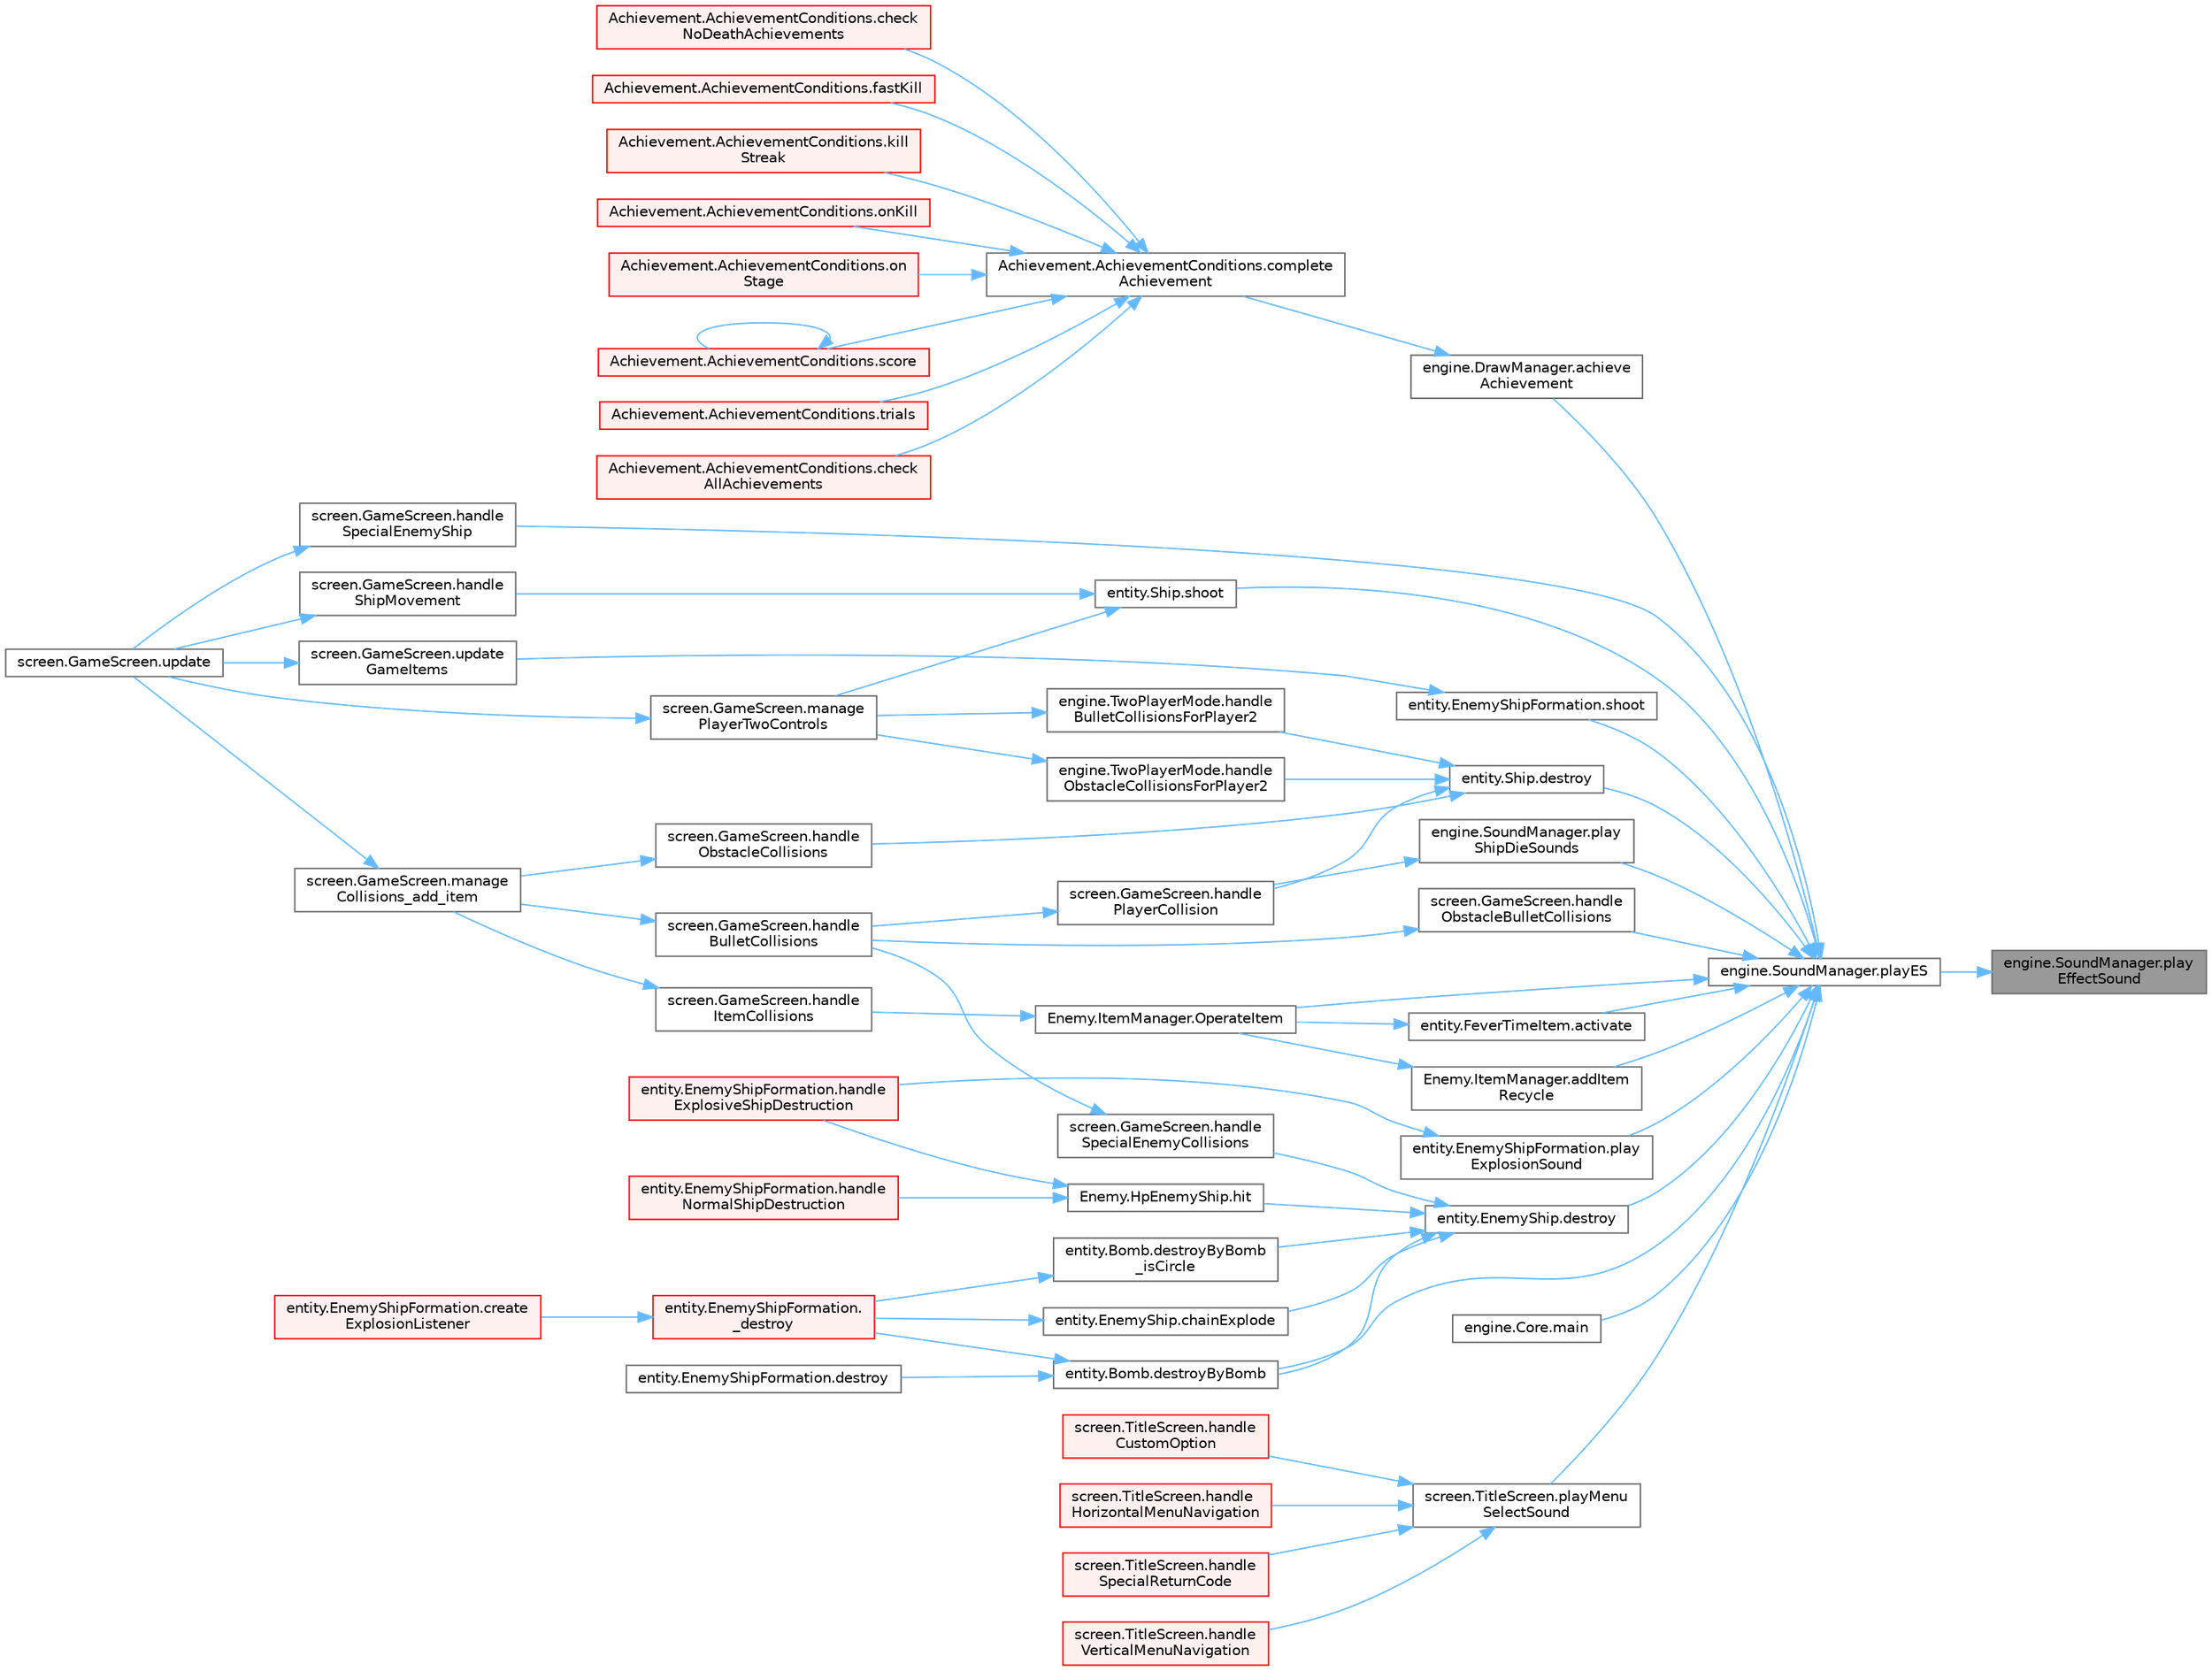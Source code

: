 digraph "engine.SoundManager.playEffectSound"
{
 // LATEX_PDF_SIZE
  bgcolor="transparent";
  edge [fontname=Helvetica,fontsize=10,labelfontname=Helvetica,labelfontsize=10];
  node [fontname=Helvetica,fontsize=10,shape=box,height=0.2,width=0.4];
  rankdir="RL";
  Node1 [id="Node000001",label="engine.SoundManager.play\lEffectSound",height=0.2,width=0.4,color="gray40", fillcolor="grey60", style="filled", fontcolor="black",tooltip=" "];
  Node1 -> Node2 [id="edge1_Node000001_Node000002",dir="back",color="steelblue1",style="solid",tooltip=" "];
  Node2 [id="Node000002",label="engine.SoundManager.playES",height=0.2,width=0.4,color="grey40", fillcolor="white", style="filled",URL="$classengine_1_1_sound_manager.html#af326739e7c567da7bedf9a07eff7e232",tooltip=" "];
  Node2 -> Node3 [id="edge2_Node000002_Node000003",dir="back",color="steelblue1",style="solid",tooltip=" "];
  Node3 [id="Node000003",label="engine.DrawManager.achieve\lAchievement",height=0.2,width=0.4,color="grey40", fillcolor="white", style="filled",URL="$classengine_1_1_draw_manager.html#a4a0a0ce908ee42bdc7b312ee3dae8dec",tooltip=" "];
  Node3 -> Node4 [id="edge3_Node000003_Node000004",dir="back",color="steelblue1",style="solid",tooltip=" "];
  Node4 [id="Node000004",label="Achievement.AchievementConditions.complete\lAchievement",height=0.2,width=0.4,color="grey40", fillcolor="white", style="filled",URL="$class_achievement_1_1_achievement_conditions.html#a370857deb5c4dc35e2bd3191fb6834c1",tooltip=" "];
  Node4 -> Node5 [id="edge4_Node000004_Node000005",dir="back",color="steelblue1",style="solid",tooltip=" "];
  Node5 [id="Node000005",label="Achievement.AchievementConditions.check\lAllAchievements",height=0.2,width=0.4,color="red", fillcolor="#FFF0F0", style="filled",URL="$class_achievement_1_1_achievement_conditions.html#a99d262bc05fed539b97aa1107fcfba48",tooltip=" "];
  Node4 -> Node8 [id="edge5_Node000004_Node000008",dir="back",color="steelblue1",style="solid",tooltip=" "];
  Node8 [id="Node000008",label="Achievement.AchievementConditions.check\lNoDeathAchievements",height=0.2,width=0.4,color="red", fillcolor="#FFF0F0", style="filled",URL="$class_achievement_1_1_achievement_conditions.html#ab3b45005bc2580da03cf08b1f13c44cb",tooltip=" "];
  Node4 -> Node11 [id="edge6_Node000004_Node000011",dir="back",color="steelblue1",style="solid",tooltip=" "];
  Node11 [id="Node000011",label="Achievement.AchievementConditions.fastKill",height=0.2,width=0.4,color="red", fillcolor="#FFF0F0", style="filled",URL="$class_achievement_1_1_achievement_conditions.html#a97e05c2e6b58217292dc1c60f7c6542c",tooltip=" "];
  Node4 -> Node14 [id="edge7_Node000004_Node000014",dir="back",color="steelblue1",style="solid",tooltip=" "];
  Node14 [id="Node000014",label="Achievement.AchievementConditions.kill\lStreak",height=0.2,width=0.4,color="red", fillcolor="#FFF0F0", style="filled",URL="$class_achievement_1_1_achievement_conditions.html#ad3dd6057a9bfa438d4750cfa2c643e57",tooltip=" "];
  Node4 -> Node15 [id="edge8_Node000004_Node000015",dir="back",color="steelblue1",style="solid",tooltip=" "];
  Node15 [id="Node000015",label="Achievement.AchievementConditions.onKill",height=0.2,width=0.4,color="red", fillcolor="#FFF0F0", style="filled",URL="$class_achievement_1_1_achievement_conditions.html#a5c82f71185fe8a0b03cea729d6a4d4fe",tooltip=" "];
  Node4 -> Node18 [id="edge9_Node000004_Node000018",dir="back",color="steelblue1",style="solid",tooltip=" "];
  Node18 [id="Node000018",label="Achievement.AchievementConditions.on\lStage",height=0.2,width=0.4,color="red", fillcolor="#FFF0F0", style="filled",URL="$class_achievement_1_1_achievement_conditions.html#a58e9009c80c1208580a23f8646ef423a",tooltip=" "];
  Node4 -> Node19 [id="edge10_Node000004_Node000019",dir="back",color="steelblue1",style="solid",tooltip=" "];
  Node19 [id="Node000019",label="Achievement.AchievementConditions.score",height=0.2,width=0.4,color="red", fillcolor="#FFF0F0", style="filled",URL="$class_achievement_1_1_achievement_conditions.html#a2abd1058b6a5125525283f05ebc90f30",tooltip=" "];
  Node19 -> Node19 [id="edge11_Node000019_Node000019",dir="back",color="steelblue1",style="solid",tooltip=" "];
  Node4 -> Node20 [id="edge12_Node000004_Node000020",dir="back",color="steelblue1",style="solid",tooltip=" "];
  Node20 [id="Node000020",label="Achievement.AchievementConditions.trials",height=0.2,width=0.4,color="red", fillcolor="#FFF0F0", style="filled",URL="$class_achievement_1_1_achievement_conditions.html#a13bba364bdccb0c5f713dd9c006e508d",tooltip=" "];
  Node2 -> Node21 [id="edge13_Node000002_Node000021",dir="back",color="steelblue1",style="solid",tooltip=" "];
  Node21 [id="Node000021",label="entity.FeverTimeItem.activate",height=0.2,width=0.4,color="grey40", fillcolor="white", style="filled",URL="$classentity_1_1_fever_time_item.html#a798fa032307cc7414a82e55946d4a97f",tooltip=" "];
  Node21 -> Node22 [id="edge14_Node000021_Node000022",dir="back",color="steelblue1",style="solid",tooltip=" "];
  Node22 [id="Node000022",label="Enemy.ItemManager.OperateItem",height=0.2,width=0.4,color="grey40", fillcolor="white", style="filled",URL="$class_enemy_1_1_item_manager.html#a485cd51965cc7532571b592bf4bb1891",tooltip=" "];
  Node22 -> Node23 [id="edge15_Node000022_Node000023",dir="back",color="steelblue1",style="solid",tooltip=" "];
  Node23 [id="Node000023",label="screen.GameScreen.handle\lItemCollisions",height=0.2,width=0.4,color="grey40", fillcolor="white", style="filled",URL="$classscreen_1_1_game_screen.html#aaa246e4bb4604682b7380845beab0e9f",tooltip=" "];
  Node23 -> Node24 [id="edge16_Node000023_Node000024",dir="back",color="steelblue1",style="solid",tooltip=" "];
  Node24 [id="Node000024",label="screen.GameScreen.manage\lCollisions_add_item",height=0.2,width=0.4,color="grey40", fillcolor="white", style="filled",URL="$classscreen_1_1_game_screen.html#a20e6975baf2786217ea22eabdcc4f3ce",tooltip="Manages collisions between bullets and ships."];
  Node24 -> Node10 [id="edge17_Node000024_Node000010",dir="back",color="steelblue1",style="solid",tooltip=" "];
  Node10 [id="Node000010",label="screen.GameScreen.update",height=0.2,width=0.4,color="grey40", fillcolor="white", style="filled",URL="$classscreen_1_1_game_screen.html#aea54bbc0cb5c6990c159be77532b94e0",tooltip="Updates the elements on screen and checks for events."];
  Node2 -> Node25 [id="edge18_Node000002_Node000025",dir="back",color="steelblue1",style="solid",tooltip=" "];
  Node25 [id="Node000025",label="Enemy.ItemManager.addItem\lRecycle",height=0.2,width=0.4,color="grey40", fillcolor="white", style="filled",URL="$class_enemy_1_1_item_manager.html#a3a3dd08c8c89f9bf925efaa8d390f584",tooltip=" "];
  Node25 -> Node22 [id="edge19_Node000025_Node000022",dir="back",color="steelblue1",style="solid",tooltip=" "];
  Node2 -> Node26 [id="edge20_Node000002_Node000026",dir="back",color="steelblue1",style="solid",tooltip=" "];
  Node26 [id="Node000026",label="entity.EnemyShip.destroy",height=0.2,width=0.4,color="grey40", fillcolor="white", style="filled",URL="$classentity_1_1_enemy_ship.html#a64297ffda858a49a7f3cb2ddde1c36b6",tooltip="Destroys the ship, causing an explosion."];
  Node26 -> Node27 [id="edge21_Node000026_Node000027",dir="back",color="steelblue1",style="solid",tooltip=" "];
  Node27 [id="Node000027",label="entity.EnemyShip.chainExplode",height=0.2,width=0.4,color="grey40", fillcolor="white", style="filled",URL="$classentity_1_1_enemy_ship.html#ae47b2ffda8233c5d5a0f0ba9de608264",tooltip="Destroys ship, causing a chain explode."];
  Node27 -> Node28 [id="edge22_Node000027_Node000028",dir="back",color="steelblue1",style="solid",tooltip=" "];
  Node28 [id="Node000028",label="entity.EnemyShipFormation.\l_destroy",height=0.2,width=0.4,color="red", fillcolor="#FFF0F0", style="filled",URL="$classentity_1_1_enemy_ship_formation.html#aaf51727a5bd3b68f8fb8523d4b7bf3ea",tooltip="When EnemyShip is hit, its HP decrease by 1, and if the HP reaches 0, the ship is destroyed."];
  Node28 -> Node29 [id="edge23_Node000028_Node000029",dir="back",color="steelblue1",style="solid",tooltip=" "];
  Node29 [id="Node000029",label="entity.EnemyShipFormation.create\lExplosionListener",height=0.2,width=0.4,color="red", fillcolor="#FFF0F0", style="filled",URL="$classentity_1_1_enemy_ship_formation.html#a3c917e5861e940e183419ec3356fa2d3",tooltip=" "];
  Node26 -> Node37 [id="edge24_Node000026_Node000037",dir="back",color="steelblue1",style="solid",tooltip=" "];
  Node37 [id="Node000037",label="entity.Bomb.destroyByBomb",height=0.2,width=0.4,color="grey40", fillcolor="white", style="filled",URL="$classentity_1_1_bomb.html#af1efba260e80c0e811e99f3326b3ca3e",tooltip=" "];
  Node37 -> Node28 [id="edge25_Node000037_Node000028",dir="back",color="steelblue1",style="solid",tooltip=" "];
  Node37 -> Node38 [id="edge26_Node000037_Node000038",dir="back",color="steelblue1",style="solid",tooltip=" "];
  Node38 [id="Node000038",label="entity.EnemyShipFormation.destroy",height=0.2,width=0.4,color="grey40", fillcolor="white", style="filled",URL="$classentity_1_1_enemy_ship_formation.html#a6c7e9726d2340a498c24f35490e41df8",tooltip="Destroys a ship."];
  Node26 -> Node39 [id="edge27_Node000026_Node000039",dir="back",color="steelblue1",style="solid",tooltip=" "];
  Node39 [id="Node000039",label="entity.Bomb.destroyByBomb\l_isCircle",height=0.2,width=0.4,color="grey40", fillcolor="white", style="filled",URL="$classentity_1_1_bomb.html#a145812b545b1662e338831889f667d22",tooltip=" "];
  Node39 -> Node28 [id="edge28_Node000039_Node000028",dir="back",color="steelblue1",style="solid",tooltip=" "];
  Node26 -> Node40 [id="edge29_Node000026_Node000040",dir="back",color="steelblue1",style="solid",tooltip=" "];
  Node40 [id="Node000040",label="screen.GameScreen.handle\lSpecialEnemyCollisions",height=0.2,width=0.4,color="grey40", fillcolor="white", style="filled",URL="$classscreen_1_1_game_screen.html#a86f8c8c2cd6408de33420665e3dedb85",tooltip=" "];
  Node40 -> Node36 [id="edge30_Node000040_Node000036",dir="back",color="steelblue1",style="solid",tooltip=" "];
  Node36 [id="Node000036",label="screen.GameScreen.handle\lBulletCollisions",height=0.2,width=0.4,color="grey40", fillcolor="white", style="filled",URL="$classscreen_1_1_game_screen.html#af6ce22d045fc5614a16a76ce73331295",tooltip=" "];
  Node36 -> Node24 [id="edge31_Node000036_Node000024",dir="back",color="steelblue1",style="solid",tooltip=" "];
  Node26 -> Node41 [id="edge32_Node000026_Node000041",dir="back",color="steelblue1",style="solid",tooltip=" "];
  Node41 [id="Node000041",label="Enemy.HpEnemyShip.hit",height=0.2,width=0.4,color="grey40", fillcolor="white", style="filled",URL="$class_enemy_1_1_hp_enemy_ship.html#a07c30d46d1490fddfbc87aabdf15a835",tooltip="When the EnemyShip is hit and its hp reaches 0, destroy the ship."];
  Node41 -> Node31 [id="edge33_Node000041_Node000031",dir="back",color="steelblue1",style="solid",tooltip=" "];
  Node31 [id="Node000031",label="entity.EnemyShipFormation.handle\lExplosiveShipDestruction",height=0.2,width=0.4,color="red", fillcolor="#FFF0F0", style="filled",URL="$classentity_1_1_enemy_ship_formation.html#a695de08faa9695c26d2f8f2d1d491560",tooltip=" "];
  Node41 -> Node42 [id="edge34_Node000041_Node000042",dir="back",color="steelblue1",style="solid",tooltip=" "];
  Node42 [id="Node000042",label="entity.EnemyShipFormation.handle\lNormalShipDestruction",height=0.2,width=0.4,color="red", fillcolor="#FFF0F0", style="filled",URL="$classentity_1_1_enemy_ship_formation.html#aae55bec682ecd1692c011a6a4cc23212",tooltip=" "];
  Node2 -> Node43 [id="edge35_Node000002_Node000043",dir="back",color="steelblue1",style="solid",tooltip=" "];
  Node43 [id="Node000043",label="entity.Ship.destroy",height=0.2,width=0.4,color="grey40", fillcolor="white", style="filled",URL="$classentity_1_1_ship.html#aa687b4ba56e05226f2fa22fa55eb49e1",tooltip="Switches the ship to its destroyed state."];
  Node43 -> Node44 [id="edge36_Node000043_Node000044",dir="back",color="steelblue1",style="solid",tooltip=" "];
  Node44 [id="Node000044",label="engine.TwoPlayerMode.handle\lBulletCollisionsForPlayer2",height=0.2,width=0.4,color="grey40", fillcolor="white", style="filled",URL="$classengine_1_1_two_player_mode.html#a285af0cfa1987ad696978b30b33157b9",tooltip=" "];
  Node44 -> Node45 [id="edge37_Node000044_Node000045",dir="back",color="steelblue1",style="solid",tooltip=" "];
  Node45 [id="Node000045",label="screen.GameScreen.manage\lPlayerTwoControls",height=0.2,width=0.4,color="grey40", fillcolor="white", style="filled",URL="$classscreen_1_1_game_screen.html#a76eb9b586bb07db6674cd2e311f05331",tooltip=" "];
  Node45 -> Node10 [id="edge38_Node000045_Node000010",dir="back",color="steelblue1",style="solid",tooltip=" "];
  Node43 -> Node46 [id="edge39_Node000043_Node000046",dir="back",color="steelblue1",style="solid",tooltip=" "];
  Node46 [id="Node000046",label="screen.GameScreen.handle\lObstacleCollisions",height=0.2,width=0.4,color="grey40", fillcolor="white", style="filled",URL="$classscreen_1_1_game_screen.html#a86aba24ff3eb7aaadec5c84dcebd3d68",tooltip=" "];
  Node46 -> Node24 [id="edge40_Node000046_Node000024",dir="back",color="steelblue1",style="solid",tooltip=" "];
  Node43 -> Node47 [id="edge41_Node000043_Node000047",dir="back",color="steelblue1",style="solid",tooltip=" "];
  Node47 [id="Node000047",label="engine.TwoPlayerMode.handle\lObstacleCollisionsForPlayer2",height=0.2,width=0.4,color="grey40", fillcolor="white", style="filled",URL="$classengine_1_1_two_player_mode.html#a7de003667ea149049a184c496a16af0c",tooltip=" "];
  Node47 -> Node45 [id="edge42_Node000047_Node000045",dir="back",color="steelblue1",style="solid",tooltip=" "];
  Node43 -> Node48 [id="edge43_Node000043_Node000048",dir="back",color="steelblue1",style="solid",tooltip=" "];
  Node48 [id="Node000048",label="screen.GameScreen.handle\lPlayerCollision",height=0.2,width=0.4,color="grey40", fillcolor="white", style="filled",URL="$classscreen_1_1_game_screen.html#a3d24b8d63b4a79a97952e11d5e9db8d7",tooltip=" "];
  Node48 -> Node36 [id="edge44_Node000048_Node000036",dir="back",color="steelblue1",style="solid",tooltip=" "];
  Node2 -> Node37 [id="edge45_Node000002_Node000037",dir="back",color="steelblue1",style="solid",tooltip=" "];
  Node2 -> Node49 [id="edge46_Node000002_Node000049",dir="back",color="steelblue1",style="solid",tooltip=" "];
  Node49 [id="Node000049",label="screen.GameScreen.handle\lObstacleBulletCollisions",height=0.2,width=0.4,color="grey40", fillcolor="white", style="filled",URL="$classscreen_1_1_game_screen.html#ade3bfa4a898833ad3e648da6f2664f8c",tooltip=" "];
  Node49 -> Node36 [id="edge47_Node000049_Node000036",dir="back",color="steelblue1",style="solid",tooltip=" "];
  Node2 -> Node50 [id="edge48_Node000002_Node000050",dir="back",color="steelblue1",style="solid",tooltip=" "];
  Node50 [id="Node000050",label="screen.GameScreen.handle\lSpecialEnemyShip",height=0.2,width=0.4,color="grey40", fillcolor="white", style="filled",URL="$classscreen_1_1_game_screen.html#a753aeed9a3b2d6409487544622e35e53",tooltip=" "];
  Node50 -> Node10 [id="edge49_Node000050_Node000010",dir="back",color="steelblue1",style="solid",tooltip=" "];
  Node2 -> Node7 [id="edge50_Node000002_Node000007",dir="back",color="steelblue1",style="solid",tooltip=" "];
  Node7 [id="Node000007",label="engine.Core.main",height=0.2,width=0.4,color="grey40", fillcolor="white", style="filled",URL="$classengine_1_1_core.html#a57772a5de30ed8af04183baad8f1281e",tooltip="Test implementation."];
  Node2 -> Node22 [id="edge51_Node000002_Node000022",dir="back",color="steelblue1",style="solid",tooltip=" "];
  Node2 -> Node51 [id="edge52_Node000002_Node000051",dir="back",color="steelblue1",style="solid",tooltip=" "];
  Node51 [id="Node000051",label="entity.EnemyShipFormation.play\lExplosionSound",height=0.2,width=0.4,color="grey40", fillcolor="white", style="filled",URL="$classentity_1_1_enemy_ship_formation.html#a1fdfe251c7b640055b3769dad2c9ad4f",tooltip=" "];
  Node51 -> Node31 [id="edge53_Node000051_Node000031",dir="back",color="steelblue1",style="solid",tooltip=" "];
  Node2 -> Node52 [id="edge54_Node000002_Node000052",dir="back",color="steelblue1",style="solid",tooltip=" "];
  Node52 [id="Node000052",label="screen.TitleScreen.playMenu\lSelectSound",height=0.2,width=0.4,color="grey40", fillcolor="white", style="filled",URL="$classscreen_1_1_title_screen.html#a39cf4d27efb908139820cdfbe0318e1b",tooltip=" "];
  Node52 -> Node53 [id="edge55_Node000052_Node000053",dir="back",color="steelblue1",style="solid",tooltip=" "];
  Node53 [id="Node000053",label="screen.TitleScreen.handle\lCustomOption",height=0.2,width=0.4,color="red", fillcolor="#FFF0F0", style="filled",URL="$classscreen_1_1_title_screen.html#aa096a9853f7b30afa52f751bccf0698d",tooltip=" "];
  Node52 -> Node55 [id="edge56_Node000052_Node000055",dir="back",color="steelblue1",style="solid",tooltip=" "];
  Node55 [id="Node000055",label="screen.TitleScreen.handle\lHorizontalMenuNavigation",height=0.2,width=0.4,color="red", fillcolor="#FFF0F0", style="filled",URL="$classscreen_1_1_title_screen.html#a4cea29053a302903adb24c481f73ef32",tooltip=" "];
  Node52 -> Node56 [id="edge57_Node000052_Node000056",dir="back",color="steelblue1",style="solid",tooltip=" "];
  Node56 [id="Node000056",label="screen.TitleScreen.handle\lSpecialReturnCode",height=0.2,width=0.4,color="red", fillcolor="#FFF0F0", style="filled",URL="$classscreen_1_1_title_screen.html#a13e1bc224668add219c9a8544a8d8f34",tooltip=" "];
  Node52 -> Node57 [id="edge58_Node000052_Node000057",dir="back",color="steelblue1",style="solid",tooltip=" "];
  Node57 [id="Node000057",label="screen.TitleScreen.handle\lVerticalMenuNavigation",height=0.2,width=0.4,color="red", fillcolor="#FFF0F0", style="filled",URL="$classscreen_1_1_title_screen.html#a26c6225edd92e784057fc7bc2df4b88c",tooltip=" "];
  Node2 -> Node58 [id="edge59_Node000002_Node000058",dir="back",color="steelblue1",style="solid",tooltip=" "];
  Node58 [id="Node000058",label="engine.SoundManager.play\lShipDieSounds",height=0.2,width=0.4,color="grey40", fillcolor="white", style="filled",URL="$classengine_1_1_sound_manager.html#af39df3ba4d5b8ce24f44ad1906c2978f",tooltip=" "];
  Node58 -> Node48 [id="edge60_Node000058_Node000048",dir="back",color="steelblue1",style="solid",tooltip=" "];
  Node2 -> Node59 [id="edge61_Node000002_Node000059",dir="back",color="steelblue1",style="solid",tooltip=" "];
  Node59 [id="Node000059",label="entity.EnemyShipFormation.shoot",height=0.2,width=0.4,color="grey40", fillcolor="white", style="filled",URL="$classentity_1_1_enemy_ship_formation.html#ab14e0e86abd1a4cb54b03c24ded35547",tooltip="Shoots a bullet downwards."];
  Node59 -> Node60 [id="edge62_Node000059_Node000060",dir="back",color="steelblue1",style="solid",tooltip=" "];
  Node60 [id="Node000060",label="screen.GameScreen.update\lGameItems",height=0.2,width=0.4,color="grey40", fillcolor="white", style="filled",URL="$classscreen_1_1_game_screen.html#a170f7dceead615d1b65eadbd70693ea2",tooltip=" "];
  Node60 -> Node10 [id="edge63_Node000060_Node000010",dir="back",color="steelblue1",style="solid",tooltip=" "];
  Node2 -> Node61 [id="edge64_Node000002_Node000061",dir="back",color="steelblue1",style="solid",tooltip=" "];
  Node61 [id="Node000061",label="entity.Ship.shoot",height=0.2,width=0.4,color="grey40", fillcolor="white", style="filled",URL="$classentity_1_1_ship.html#a9f468e29f8e09081fcb45234b5d97f5a",tooltip="Shoots a bullet upwards."];
  Node61 -> Node62 [id="edge65_Node000061_Node000062",dir="back",color="steelblue1",style="solid",tooltip=" "];
  Node62 [id="Node000062",label="screen.GameScreen.handle\lShipMovement",height=0.2,width=0.4,color="grey40", fillcolor="white", style="filled",URL="$classscreen_1_1_game_screen.html#afe65922c8de47fc748e1555c84a991c2",tooltip=" "];
  Node62 -> Node10 [id="edge66_Node000062_Node000010",dir="back",color="steelblue1",style="solid",tooltip=" "];
  Node61 -> Node45 [id="edge67_Node000061_Node000045",dir="back",color="steelblue1",style="solid",tooltip=" "];
}
